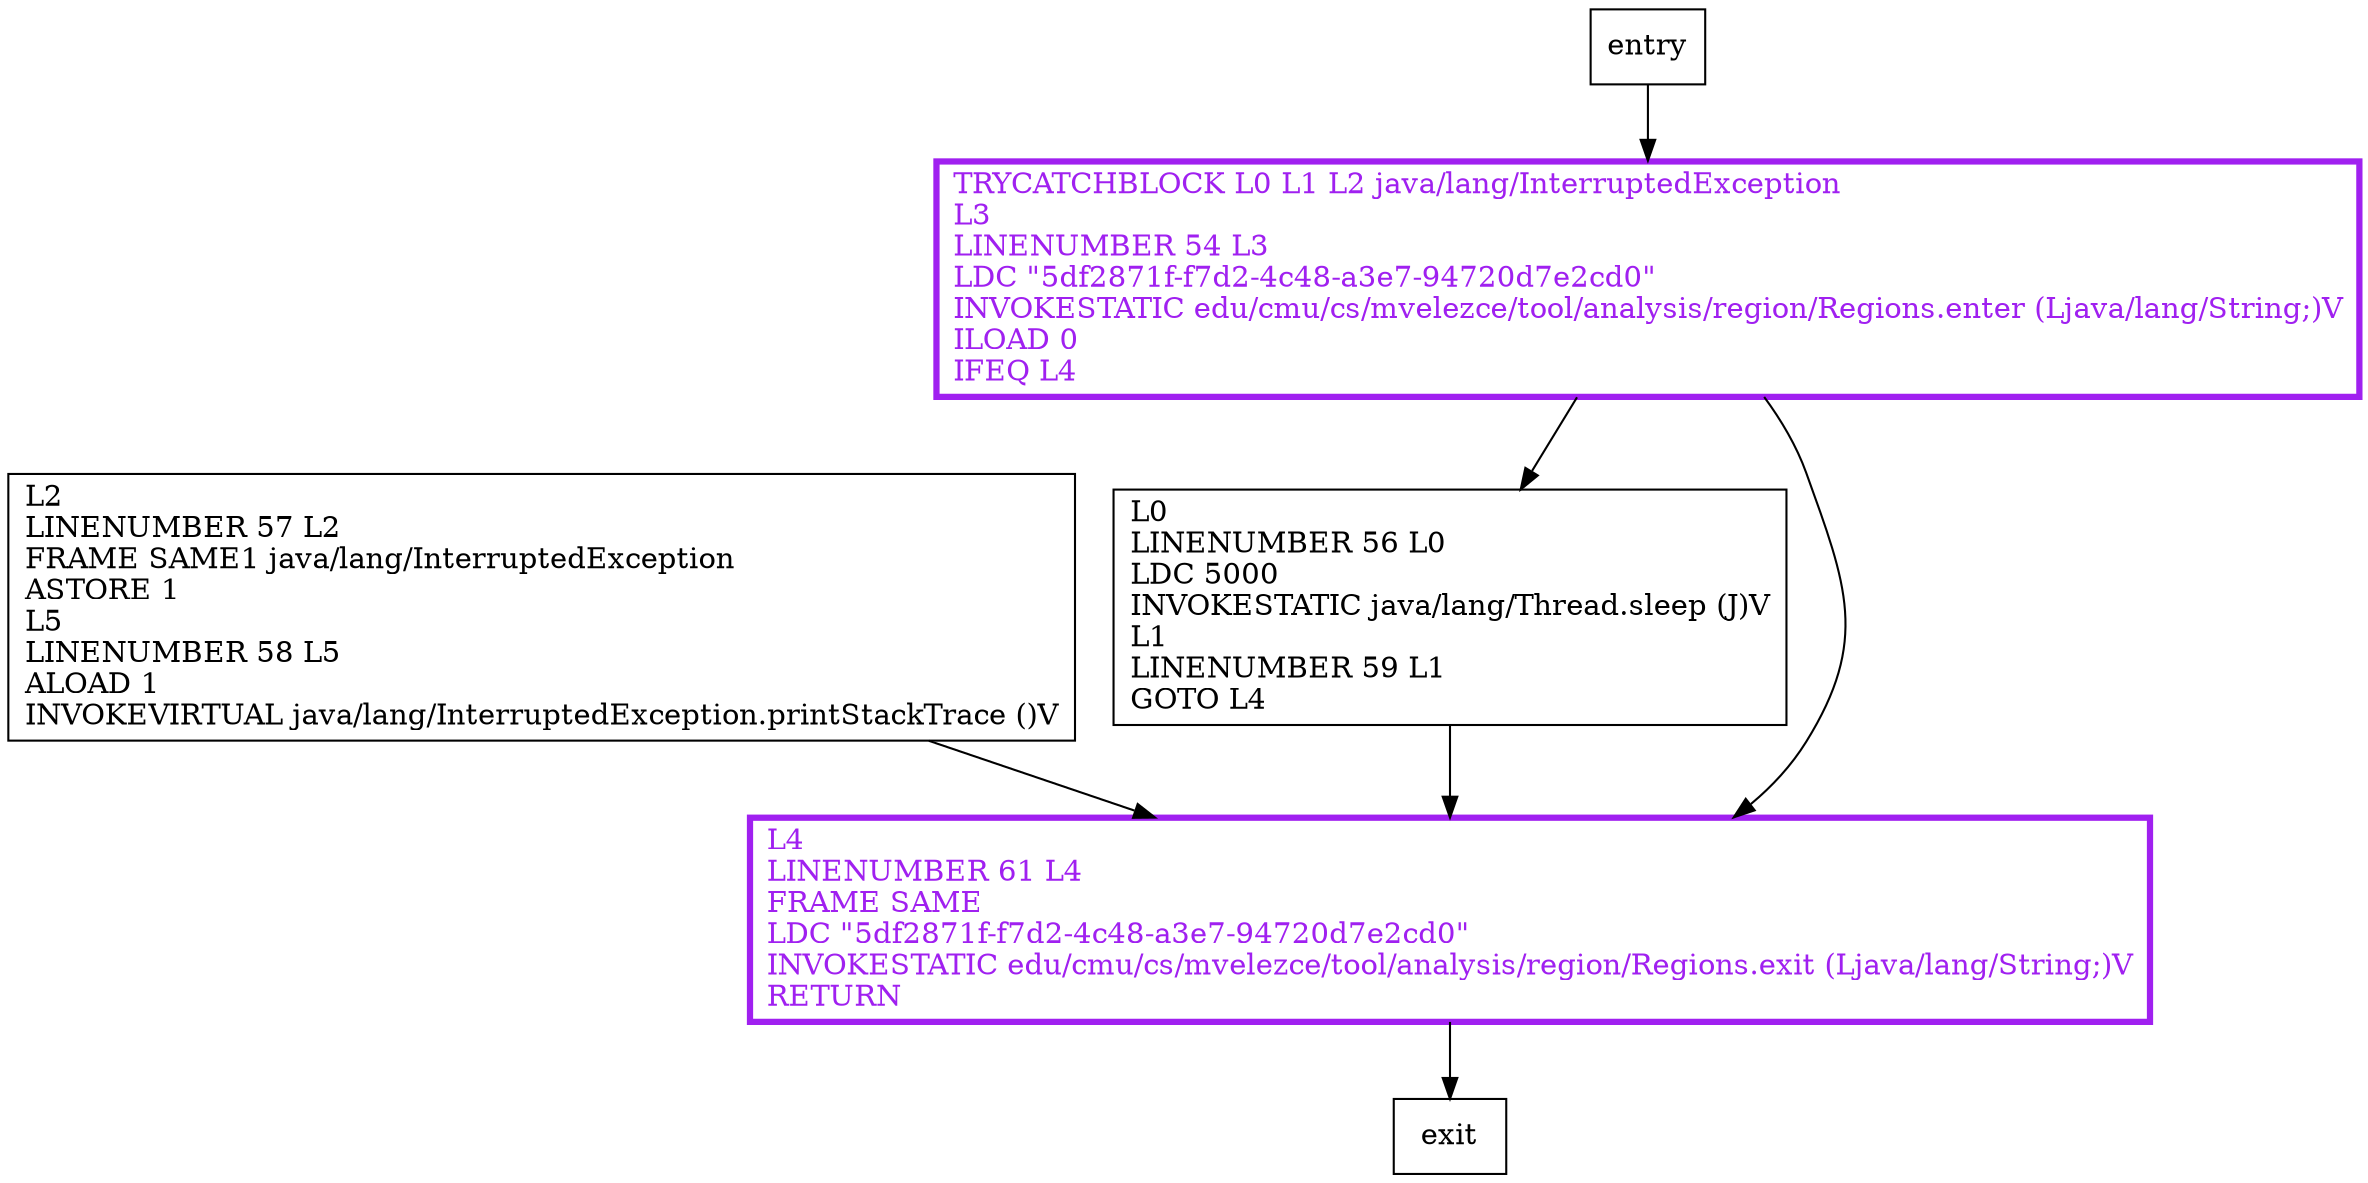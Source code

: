 digraph bar {
node [shape=record];
2126131336 [label="L2\lLINENUMBER 57 L2\lFRAME SAME1 java/lang/InterruptedException\lASTORE 1\lL5\lLINENUMBER 58 L5\lALOAD 1\lINVOKEVIRTUAL java/lang/InterruptedException.printStackTrace ()V\l"];
460531693 [label="L0\lLINENUMBER 56 L0\lLDC 5000\lINVOKESTATIC java/lang/Thread.sleep (J)V\lL1\lLINENUMBER 59 L1\lGOTO L4\l"];
1738332947 [label="TRYCATCHBLOCK L0 L1 L2 java/lang/InterruptedException\lL3\lLINENUMBER 54 L3\lLDC \"5df2871f-f7d2-4c48-a3e7-94720d7e2cd0\"\lINVOKESTATIC edu/cmu/cs/mvelezce/tool/analysis/region/Regions.enter (Ljava/lang/String;)V\lILOAD 0\lIFEQ L4\l"];
1795458057 [label="L4\lLINENUMBER 61 L4\lFRAME SAME\lLDC \"5df2871f-f7d2-4c48-a3e7-94720d7e2cd0\"\lINVOKESTATIC edu/cmu/cs/mvelezce/tool/analysis/region/Regions.exit (Ljava/lang/String;)V\lRETURN\l"];
entry;
exit;
entry -> 1738332947;
2126131336 -> 1795458057;
460531693 -> 1795458057;
1738332947 -> 460531693;
1738332947 -> 1795458057;
1795458057 -> exit;
1738332947[fontcolor="purple", penwidth=3, color="purple"];
1795458057[fontcolor="purple", penwidth=3, color="purple"];
}
